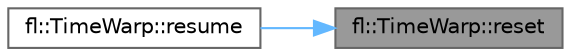 digraph "fl::TimeWarp::reset"
{
 // INTERACTIVE_SVG=YES
 // LATEX_PDF_SIZE
  bgcolor="transparent";
  edge [fontname=Helvetica,fontsize=10,labelfontname=Helvetica,labelfontsize=10];
  node [fontname=Helvetica,fontsize=10,shape=box,height=0.2,width=0.4];
  rankdir="RL";
  Node1 [id="Node000001",label="fl::TimeWarp::reset",height=0.2,width=0.4,color="gray40", fillcolor="grey60", style="filled", fontcolor="black",tooltip=" "];
  Node1 -> Node2 [id="edge1_Node000001_Node000002",dir="back",color="steelblue1",style="solid",tooltip=" "];
  Node2 [id="Node000002",label="fl::TimeWarp::resume",height=0.2,width=0.4,color="grey40", fillcolor="white", style="filled",URL="$d4/d3d/classfl_1_1_time_warp_a23ba32f29ef6622598a1d9b04cf7e1c5.html#a23ba32f29ef6622598a1d9b04cf7e1c5",tooltip=" "];
}
